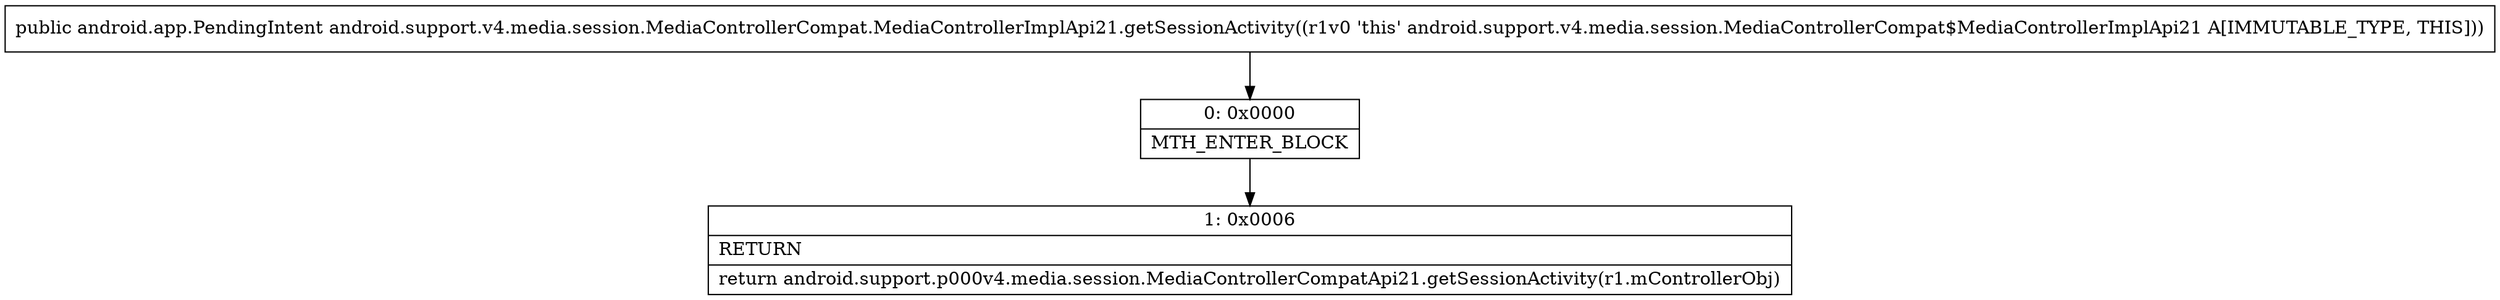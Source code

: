 digraph "CFG forandroid.support.v4.media.session.MediaControllerCompat.MediaControllerImplApi21.getSessionActivity()Landroid\/app\/PendingIntent;" {
Node_0 [shape=record,label="{0\:\ 0x0000|MTH_ENTER_BLOCK\l}"];
Node_1 [shape=record,label="{1\:\ 0x0006|RETURN\l|return android.support.p000v4.media.session.MediaControllerCompatApi21.getSessionActivity(r1.mControllerObj)\l}"];
MethodNode[shape=record,label="{public android.app.PendingIntent android.support.v4.media.session.MediaControllerCompat.MediaControllerImplApi21.getSessionActivity((r1v0 'this' android.support.v4.media.session.MediaControllerCompat$MediaControllerImplApi21 A[IMMUTABLE_TYPE, THIS])) }"];
MethodNode -> Node_0;
Node_0 -> Node_1;
}


